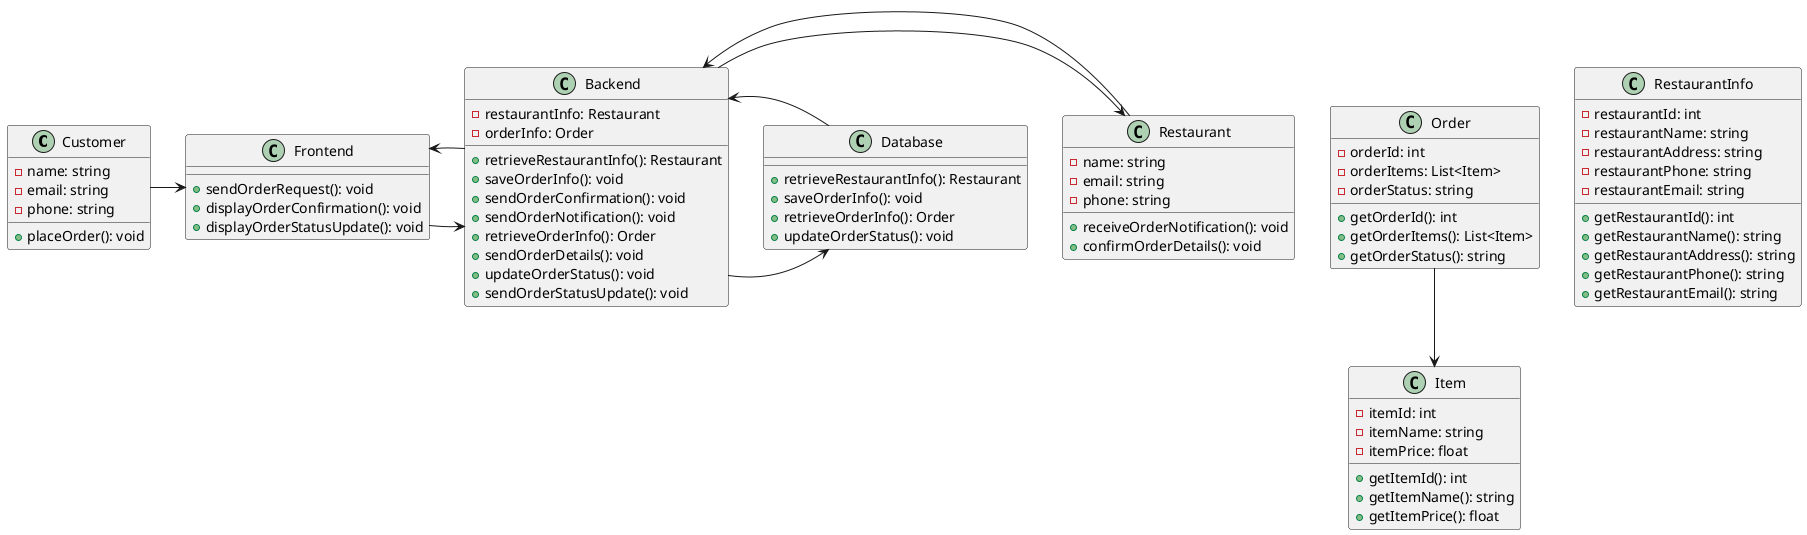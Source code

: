 @startuml
class Customer {
    -name: string
    -email: string
    -phone: string
    +placeOrder(): void
}

class Frontend {
    +sendOrderRequest(): void
    +displayOrderConfirmation(): void
    +displayOrderStatusUpdate(): void
}

class Backend {
    -restaurantInfo: Restaurant
    -orderInfo: Order
    +retrieveRestaurantInfo(): Restaurant
    +saveOrderInfo(): void
    +sendOrderConfirmation(): void
    +sendOrderNotification(): void
    +retrieveOrderInfo(): Order
    +sendOrderDetails(): void
    +updateOrderStatus(): void
    +sendOrderStatusUpdate(): void
}

class Database {
    +retrieveRestaurantInfo(): Restaurant
    +saveOrderInfo(): void
    +retrieveOrderInfo(): Order
    +updateOrderStatus(): void
}

class Restaurant {
    -name: string
    -email: string
    -phone: string
    +receiveOrderNotification(): void
    +confirmOrderDetails(): void
}

class Order {
    -orderId: int
    -orderItems: List<Item>
    -orderStatus: string
    +getOrderId(): int
    +getOrderItems(): List<Item>
    +getOrderStatus(): string
}

class Item {
    -itemId: int
    -itemName: string
    -itemPrice: float
    +getItemId(): int
    +getItemName(): string
    +getItemPrice(): float
}

class RestaurantInfo {
    -restaurantId: int
    -restaurantName: string
    -restaurantAddress: string
    -restaurantPhone: string
    -restaurantEmail: string
    +getRestaurantId(): int
    +getRestaurantName(): string
    +getRestaurantAddress(): string
    +getRestaurantPhone(): string
    +getRestaurantEmail(): string
}

Customer -> Frontend
Frontend -> Backend
Backend -> Database
Backend -> Restaurant
Database --> Backend
Restaurant --> Backend
Order --> Item
Backend --> Frontend
@enduml
